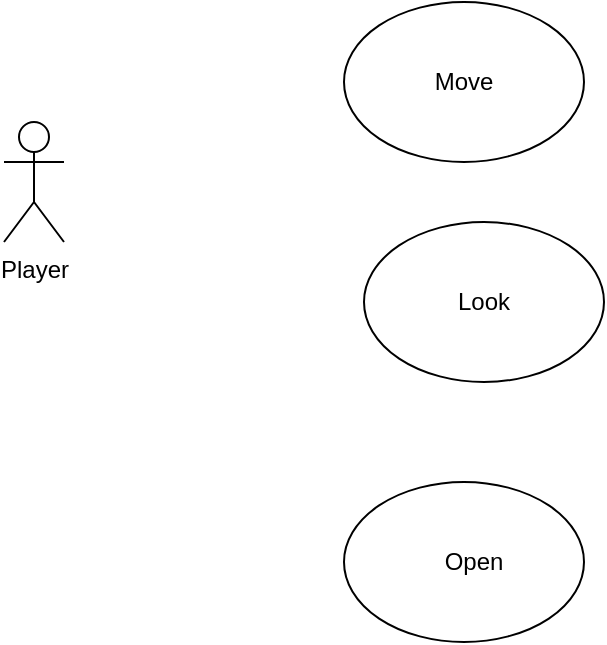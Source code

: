 <mxfile version="14.2.7" type="github">
  <diagram id="PMFi61ckkmPXGWceTjxJ" name="Page-1">
    <mxGraphModel dx="1422" dy="804" grid="1" gridSize="10" guides="1" tooltips="1" connect="1" arrows="1" fold="1" page="1" pageScale="1" pageWidth="850" pageHeight="1100" math="0" shadow="0">
      <root>
        <mxCell id="0" />
        <mxCell id="1" parent="0" />
        <mxCell id="Iau4RDqyJZugYVJReliD-6" value="Player" style="shape=umlActor;verticalLabelPosition=bottom;verticalAlign=top;html=1;outlineConnect=0;" parent="1" vertex="1">
          <mxGeometry x="210" y="250" width="30" height="60" as="geometry" />
        </mxCell>
        <mxCell id="KMR1nhkHObitUDFSAzut-1" value="" style="ellipse;whiteSpace=wrap;html=1;" parent="1" vertex="1">
          <mxGeometry x="390" y="300" width="120" height="80" as="geometry" />
        </mxCell>
        <mxCell id="KMR1nhkHObitUDFSAzut-2" value="" style="ellipse;whiteSpace=wrap;html=1;" parent="1" vertex="1">
          <mxGeometry x="380" y="430" width="120" height="80" as="geometry" />
        </mxCell>
        <mxCell id="KMR1nhkHObitUDFSAzut-3" value="" style="ellipse;whiteSpace=wrap;html=1;" parent="1" vertex="1">
          <mxGeometry x="380" y="190" width="120" height="80" as="geometry" />
        </mxCell>
        <mxCell id="qpfmAXBAw4umEWlzYj2H-3" value="Move" style="text;html=1;strokeColor=none;fillColor=none;align=center;verticalAlign=middle;whiteSpace=wrap;rounded=0;" vertex="1" parent="1">
          <mxGeometry x="420" y="220" width="40" height="20" as="geometry" />
        </mxCell>
        <mxCell id="qpfmAXBAw4umEWlzYj2H-5" value="Look" style="text;html=1;strokeColor=none;fillColor=none;align=center;verticalAlign=middle;whiteSpace=wrap;rounded=0;" vertex="1" parent="1">
          <mxGeometry x="430" y="330" width="40" height="20" as="geometry" />
        </mxCell>
        <mxCell id="qpfmAXBAw4umEWlzYj2H-7" value="Open" style="text;html=1;strokeColor=none;fillColor=none;align=center;verticalAlign=middle;whiteSpace=wrap;rounded=0;" vertex="1" parent="1">
          <mxGeometry x="425" y="460" width="40" height="20" as="geometry" />
        </mxCell>
      </root>
    </mxGraphModel>
  </diagram>
</mxfile>
